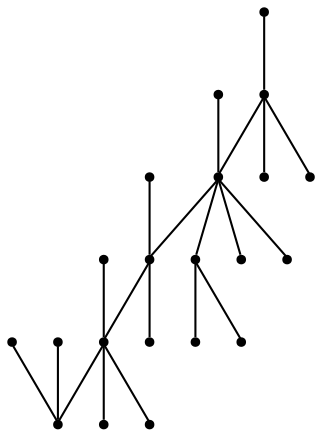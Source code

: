 graph {
  node [shape=point,comment="{\"directed\":false,\"doi\":\"10.1007/978-3-540-24595-7_20\",\"figure\":\"5\"}"]

  v0 [pos="1121.7919694767443,1004.6160758487763"]
  v1 [pos="1054.2794240552325,1004.6160758487763"]
  v2 [pos="1189.304578488372,1004.6160758487763"]
  v3 [pos="964.2627180232558,1064.616145784893"]
  v4 [pos="1324.3296693313953,1064.616145784893"]
  v5 [pos="1324.3296693313953,1004.6160758487763"]
  v6 [pos="859.243148164971,1004.6160758487763"]
  v7 [pos="544.1845657703489,1064.616145784893"]
  v8 [pos="919.2543332122094,944.6160694909476"]
  v9 [pos="859.243148164971,944.6160694909474"]
  v10 [pos="896.750124909157,884.6160949222626"]
  v11 [pos="829.2375635901162,884.6160949222626"]
  v12 [pos="986.7668786337208,884.6160949222626"]
  v13 [pos="799.2319949127906,944.6160694909476"]
  v14 [pos="769.2264262354652,884.6160949222626"]
  v15 [pos="964.2627180232557,1004.6160758487763"]
  v16 [pos="754.2236101017443,1004.6160758487763"]
  v17 [pos="604.195703125,1004.6160758487763"]
  v18 [pos="604.1957031249999,944.6160694909476"]
  v19 [pos="664.2069040697675,1004.6160758487763"]
  v20 [pos="544.1845657703489,1004.6160758487763"]

  v0 -- v1 [id="-1",pos="1121.7919694767443,1004.6160758487763 1054.2794240552325,1004.6160758487763 1054.2794240552325,1004.6160758487763 1054.2794240552325,1004.6160758487763"]
  v20 -- v17 [id="-2",pos="544.1845657703489,1004.6160758487763 604.195703125,1004.6160758487763 604.195703125,1004.6160758487763 604.195703125,1004.6160758487763"]
  v17 -- v19 [id="-3",pos="604.195703125,1004.6160758487763 664.2069040697675,1004.6160758487763 664.2069040697675,1004.6160758487763 664.2069040697675,1004.6160758487763"]
  v17 -- v18 [id="-5",pos="604.195703125,1004.6160758487763 604.1957031249999,944.6160694909476 604.1957031249999,944.6160694909476 604.1957031249999,944.6160694909476"]
  v16 -- v6 [id="-6",pos="754.2236101017443,1004.6160758487763 859.243148164971,1004.6160758487763 859.243148164971,1004.6160758487763 859.243148164971,1004.6160758487763"]
  v6 -- v15 [id="-7",pos="859.243148164971,1004.6160758487763 964.2627180232557,1004.6160758487763 964.2627180232557,1004.6160758487763 964.2627180232557,1004.6160758487763"]
  v14 -- v11 [id="-8",pos="769.2264262354652,884.6160949222626 829.2375635901162,884.6160949222626 829.2375635901162,884.6160949222626 829.2375635901162,884.6160949222626"]
  v6 -- v9 [id="-9",pos="859.243148164971,1004.6160758487763 859.243148164971,944.6160694909474 859.243148164971,944.6160694909474 859.243148164971,944.6160694909474"]
  v9 -- v11 [id="-10",pos="859.243148164971,944.6160694909474 829.2375635901162,884.6160949222626 829.2375635901162,884.6160949222626 829.2375635901162,884.6160949222626"]
  v9 -- v13 [id="-11",pos="859.243148164971,944.6160694909474 799.2319949127906,944.6160694909476 799.2319949127906,944.6160694909476 799.2319949127906,944.6160694909476"]
  v9 -- v12 [id="-12",pos="859.243148164971,944.6160694909474 986.7668786337208,884.6160949222626 986.7668786337208,884.6160949222626 986.7668786337208,884.6160949222626"]
  v10 -- v11 [id="-13",pos="896.750124909157,884.6160949222626 829.2375635901162,884.6160949222626 829.2375635901162,884.6160949222626 829.2375635901162,884.6160949222626"]
  v8 -- v9 [id="-14",pos="919.2543332122094,944.6160694909476 859.243148164971,944.6160694909474 859.243148164971,944.6160694909474 859.243148164971,944.6160694909474"]
  v3 -- v6 [id="-16",pos="964.2627180232558,1064.616145784893 859.243148164971,1004.6160758487763 859.243148164971,1004.6160758487763 859.243148164971,1004.6160758487763"]
  v3 -- v0 [id="-17",pos="964.2627180232558,1064.616145784893 1121.7919694767443,1004.6160758487763 1121.7919694767443,1004.6160758487763 1121.7919694767443,1004.6160758487763"]
  v0 -- v2 [id="-18",pos="1121.7919694767443,1004.6160758487763 1129.268386627907,1004.64109390501 1129.268386627907,1004.64109390501 1129.268386627907,1004.64109390501 1189.304578488372,1004.6160758487763 1189.304578488372,1004.6160758487763 1189.304578488372,1004.6160758487763"]
  v3 -- v5 [id="-19",pos="964.2627180232558,1064.616145784893 1324.3296693313953,1004.6160758487763 1324.3296693313953,1004.6160758487763 1324.3296693313953,1004.6160758487763"]
  v3 -- v4 [id="-20",pos="964.2627180232558,1064.616145784893 1324.3296693313953,1064.616145784893 1324.3296693313953,1064.616145784893 1324.3296693313953,1064.616145784893"]
  v17 -- v3 [id="-4",pos="604.195703125,1004.6160758487763 964.2627180232558,1064.616145784893 964.2627180232558,1064.616145784893 964.2627180232558,1064.616145784893"]
  v7 -- v3 [id="-15",pos="544.1845657703489,1064.616145784893 964.2627180232558,1064.616145784893 964.2627180232558,1064.616145784893 964.2627180232558,1064.616145784893"]
}